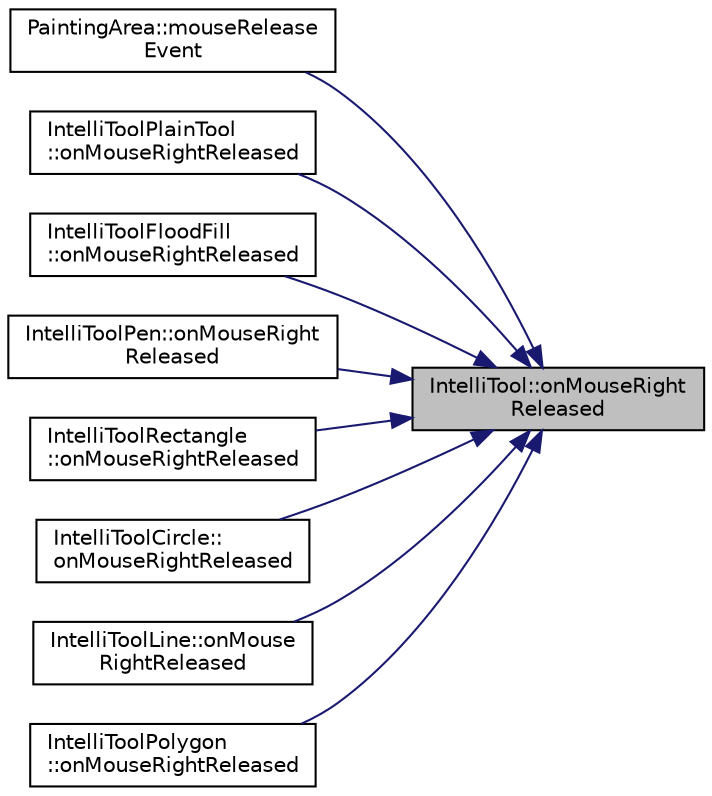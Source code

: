 digraph "IntelliTool::onMouseRightReleased"
{
 // LATEX_PDF_SIZE
  edge [fontname="Helvetica",fontsize="10",labelfontname="Helvetica",labelfontsize="10"];
  node [fontname="Helvetica",fontsize="10",shape=record];
  rankdir="RL";
  Node1 [label="IntelliTool::onMouseRight\lReleased",height=0.2,width=0.4,color="black", fillcolor="grey75", style="filled", fontcolor="black",tooltip="A function managing the right click Released of a Mouse. Merging the Canvas to Active...."];
  Node1 -> Node2 [dir="back",color="midnightblue",fontsize="10",style="solid",fontname="Helvetica"];
  Node2 [label="PaintingArea::mouseRelease\lEvent",height=0.2,width=0.4,color="black", fillcolor="white", style="filled",URL="$class_painting_area.html#a35b5df914acb608cc29717659793359c",tooltip=" "];
  Node1 -> Node3 [dir="back",color="midnightblue",fontsize="10",style="solid",fontname="Helvetica"];
  Node3 [label="IntelliToolPlainTool\l::onMouseRightReleased",height=0.2,width=0.4,color="black", fillcolor="white", style="filled",URL="$class_intelli_tool_plain_tool.html#a2ae458f1b04eb77a47f6dca5e91e33b8",tooltip="A function managing the right click released of a mouse."];
  Node1 -> Node4 [dir="back",color="midnightblue",fontsize="10",style="solid",fontname="Helvetica"];
  Node4 [label="IntelliToolFloodFill\l::onMouseRightReleased",height=0.2,width=0.4,color="black", fillcolor="white", style="filled",URL="$class_intelli_tool_flood_fill.html#a39cf49c0ce46f96be3510f0b70c9d892",tooltip="A function managing the right click released of a mouse."];
  Node1 -> Node5 [dir="back",color="midnightblue",fontsize="10",style="solid",fontname="Helvetica"];
  Node5 [label="IntelliToolPen::onMouseRight\lReleased",height=0.2,width=0.4,color="black", fillcolor="white", style="filled",URL="$class_intelli_tool_pen.html#abf8562e8cd2da586afdf4d47b3a4ff13",tooltip="A function managing the right click released of a mouse."];
  Node1 -> Node6 [dir="back",color="midnightblue",fontsize="10",style="solid",fontname="Helvetica"];
  Node6 [label="IntelliToolRectangle\l::onMouseRightReleased",height=0.2,width=0.4,color="black", fillcolor="white", style="filled",URL="$class_intelli_tool_rectangle.html#ad43f653256a6516b9398f82054be0d7f",tooltip="A function managing the right click released of a mouse."];
  Node1 -> Node7 [dir="back",color="midnightblue",fontsize="10",style="solid",fontname="Helvetica"];
  Node7 [label="IntelliToolCircle::\lonMouseRightReleased",height=0.2,width=0.4,color="black", fillcolor="white", style="filled",URL="$class_intelli_tool_circle.html#aca07540f2f7ccb3d2c0b84890c1afc4c",tooltip="A function managing the right click released of a mouse."];
  Node1 -> Node8 [dir="back",color="midnightblue",fontsize="10",style="solid",fontname="Helvetica"];
  Node8 [label="IntelliToolLine::onMouse\lRightReleased",height=0.2,width=0.4,color="black", fillcolor="white", style="filled",URL="$class_intelli_tool_line.html#a6214918cba5753f89d97de4559a2b9b2",tooltip="A function managing the right click released of a mouse."];
  Node1 -> Node9 [dir="back",color="midnightblue",fontsize="10",style="solid",fontname="Helvetica"];
  Node9 [label="IntelliToolPolygon\l::onMouseRightReleased",height=0.2,width=0.4,color="black", fillcolor="white", style="filled",URL="$class_intelli_tool_polygon.html#a47cad87cd02b128b02dc929713bd1d1b",tooltip="A function managing the right click released of a mouse."];
}
